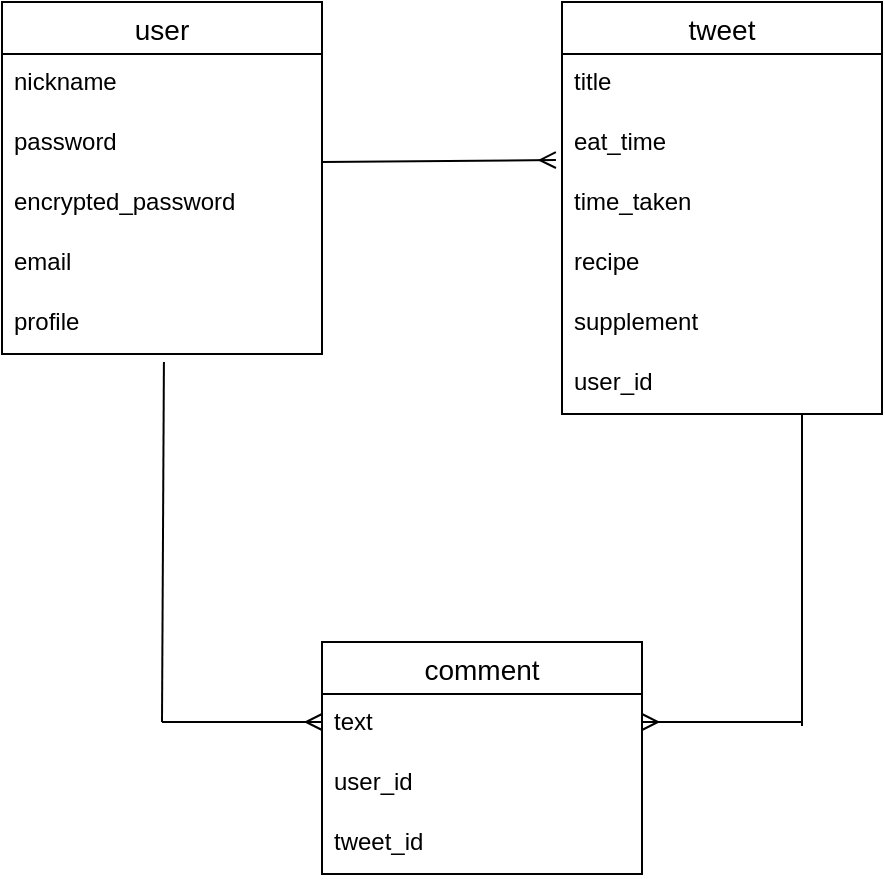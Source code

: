 <mxfile>
    <diagram id="Tu371rCHKqfAtziyllRe" name="ページ1">
        <mxGraphModel dx="967" dy="503" grid="1" gridSize="10" guides="1" tooltips="1" connect="1" arrows="1" fold="1" page="1" pageScale="1" pageWidth="827" pageHeight="1169" math="0" shadow="0">
            <root>
                <mxCell id="0"/>
                <mxCell id="1" parent="0"/>
                <mxCell id="2" value="user" style="swimlane;fontStyle=0;childLayout=stackLayout;horizontal=1;startSize=26;horizontalStack=0;resizeParent=1;resizeParentMax=0;resizeLast=0;collapsible=1;marginBottom=0;align=center;fontSize=14;" vertex="1" parent="1">
                    <mxGeometry x="120" y="120" width="160" height="176" as="geometry"/>
                </mxCell>
                <mxCell id="3" value="nickname" style="text;strokeColor=none;fillColor=none;spacingLeft=4;spacingRight=4;overflow=hidden;rotatable=0;points=[[0,0.5],[1,0.5]];portConstraint=eastwest;fontSize=12;" vertex="1" parent="2">
                    <mxGeometry y="26" width="160" height="30" as="geometry"/>
                </mxCell>
                <mxCell id="4" value="password" style="text;strokeColor=none;fillColor=none;spacingLeft=4;spacingRight=4;overflow=hidden;rotatable=0;points=[[0,0.5],[1,0.5]];portConstraint=eastwest;fontSize=12;" vertex="1" parent="2">
                    <mxGeometry y="56" width="160" height="30" as="geometry"/>
                </mxCell>
                <mxCell id="5" value="encrypted_password" style="text;strokeColor=none;fillColor=none;spacingLeft=4;spacingRight=4;overflow=hidden;rotatable=0;points=[[0,0.5],[1,0.5]];portConstraint=eastwest;fontSize=12;" vertex="1" parent="2">
                    <mxGeometry y="86" width="160" height="30" as="geometry"/>
                </mxCell>
                <mxCell id="6" value="email" style="text;strokeColor=none;fillColor=none;spacingLeft=4;spacingRight=4;overflow=hidden;rotatable=0;points=[[0,0.5],[1,0.5]];portConstraint=eastwest;fontSize=12;" vertex="1" parent="2">
                    <mxGeometry y="116" width="160" height="30" as="geometry"/>
                </mxCell>
                <mxCell id="7" value="profile" style="text;strokeColor=none;fillColor=none;spacingLeft=4;spacingRight=4;overflow=hidden;rotatable=0;points=[[0,0.5],[1,0.5]];portConstraint=eastwest;fontSize=12;" vertex="1" parent="2">
                    <mxGeometry y="146" width="160" height="30" as="geometry"/>
                </mxCell>
                <mxCell id="8" value="tweet" style="swimlane;fontStyle=0;childLayout=stackLayout;horizontal=1;startSize=26;horizontalStack=0;resizeParent=1;resizeParentMax=0;resizeLast=0;collapsible=1;marginBottom=0;align=center;fontSize=14;" vertex="1" parent="1">
                    <mxGeometry x="400" y="120" width="160" height="206" as="geometry"/>
                </mxCell>
                <mxCell id="9" value="title" style="text;strokeColor=none;fillColor=none;spacingLeft=4;spacingRight=4;overflow=hidden;rotatable=0;points=[[0,0.5],[1,0.5]];portConstraint=eastwest;fontSize=12;" vertex="1" parent="8">
                    <mxGeometry y="26" width="160" height="30" as="geometry"/>
                </mxCell>
                <mxCell id="10" value="eat_time" style="text;strokeColor=none;fillColor=none;spacingLeft=4;spacingRight=4;overflow=hidden;rotatable=0;points=[[0,0.5],[1,0.5]];portConstraint=eastwest;fontSize=12;" vertex="1" parent="8">
                    <mxGeometry y="56" width="160" height="30" as="geometry"/>
                </mxCell>
                <mxCell id="11" value="time_taken" style="text;strokeColor=none;fillColor=none;spacingLeft=4;spacingRight=4;overflow=hidden;rotatable=0;points=[[0,0.5],[1,0.5]];portConstraint=eastwest;fontSize=12;" vertex="1" parent="8">
                    <mxGeometry y="86" width="160" height="30" as="geometry"/>
                </mxCell>
                <mxCell id="12" value="recipe" style="text;strokeColor=none;fillColor=none;spacingLeft=4;spacingRight=4;overflow=hidden;rotatable=0;points=[[0,0.5],[1,0.5]];portConstraint=eastwest;fontSize=12;" vertex="1" parent="8">
                    <mxGeometry y="116" width="160" height="30" as="geometry"/>
                </mxCell>
                <mxCell id="13" value="supplement" style="text;strokeColor=none;fillColor=none;spacingLeft=4;spacingRight=4;overflow=hidden;rotatable=0;points=[[0,0.5],[1,0.5]];portConstraint=eastwest;fontSize=12;" vertex="1" parent="8">
                    <mxGeometry y="146" width="160" height="30" as="geometry"/>
                </mxCell>
                <mxCell id="14" value="user_id" style="text;strokeColor=none;fillColor=none;spacingLeft=4;spacingRight=4;overflow=hidden;rotatable=0;points=[[0,0.5],[1,0.5]];portConstraint=eastwest;fontSize=12;" vertex="1" parent="8">
                    <mxGeometry y="176" width="160" height="30" as="geometry"/>
                </mxCell>
                <mxCell id="16" value="comment" style="swimlane;fontStyle=0;childLayout=stackLayout;horizontal=1;startSize=26;horizontalStack=0;resizeParent=1;resizeParentMax=0;resizeLast=0;collapsible=1;marginBottom=0;align=center;fontSize=14;" vertex="1" parent="1">
                    <mxGeometry x="280" y="440" width="160" height="116" as="geometry"/>
                </mxCell>
                <mxCell id="17" value="text" style="text;strokeColor=none;fillColor=none;spacingLeft=4;spacingRight=4;overflow=hidden;rotatable=0;points=[[0,0.5],[1,0.5]];portConstraint=eastwest;fontSize=12;" vertex="1" parent="16">
                    <mxGeometry y="26" width="160" height="30" as="geometry"/>
                </mxCell>
                <mxCell id="18" value="user_id" style="text;strokeColor=none;fillColor=none;spacingLeft=4;spacingRight=4;overflow=hidden;rotatable=0;points=[[0,0.5],[1,0.5]];portConstraint=eastwest;fontSize=12;" vertex="1" parent="16">
                    <mxGeometry y="56" width="160" height="30" as="geometry"/>
                </mxCell>
                <mxCell id="19" value="tweet_id&#10;" style="text;strokeColor=none;fillColor=none;spacingLeft=4;spacingRight=4;overflow=hidden;rotatable=0;points=[[0,0.5],[1,0.5]];portConstraint=eastwest;fontSize=12;" vertex="1" parent="16">
                    <mxGeometry y="86" width="160" height="30" as="geometry"/>
                </mxCell>
                <mxCell id="20" value="" style="fontSize=12;html=1;endArrow=ERmany;entryX=-0.019;entryY=0.767;entryDx=0;entryDy=0;entryPerimeter=0;" edge="1" parent="1" target="10">
                    <mxGeometry width="100" height="100" relative="1" as="geometry">
                        <mxPoint x="280" y="200" as="sourcePoint"/>
                        <mxPoint x="380" y="100" as="targetPoint"/>
                    </mxGeometry>
                </mxCell>
                <mxCell id="21" value="" style="fontSize=12;html=1;endArrow=ERmany;edgeStyle=orthogonalEdgeStyle;" edge="1" parent="1">
                    <mxGeometry width="100" height="100" relative="1" as="geometry">
                        <mxPoint x="200" y="480" as="sourcePoint"/>
                        <mxPoint x="280" y="480" as="targetPoint"/>
                    </mxGeometry>
                </mxCell>
                <mxCell id="22" value="" style="fontSize=12;html=1;endArrow=ERmany;" edge="1" parent="1">
                    <mxGeometry width="100" height="100" relative="1" as="geometry">
                        <mxPoint x="520" y="480" as="sourcePoint"/>
                        <mxPoint x="440" y="480" as="targetPoint"/>
                    </mxGeometry>
                </mxCell>
                <mxCell id="23" value="" style="endArrow=none;html=1;rounded=0;exitX=0.506;exitY=1.133;exitDx=0;exitDy=0;exitPerimeter=0;" edge="1" parent="1" source="7">
                    <mxGeometry relative="1" as="geometry">
                        <mxPoint x="40" y="480" as="sourcePoint"/>
                        <mxPoint x="200" y="480" as="targetPoint"/>
                    </mxGeometry>
                </mxCell>
                <mxCell id="25" value="" style="endArrow=none;html=1;rounded=0;" edge="1" parent="1">
                    <mxGeometry relative="1" as="geometry">
                        <mxPoint x="520" y="326" as="sourcePoint"/>
                        <mxPoint x="520" y="482.01" as="targetPoint"/>
                    </mxGeometry>
                </mxCell>
            </root>
        </mxGraphModel>
    </diagram>
</mxfile>
